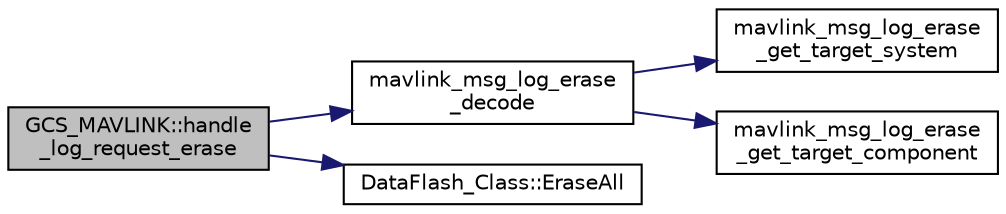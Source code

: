 digraph "GCS_MAVLINK::handle_log_request_erase"
{
 // INTERACTIVE_SVG=YES
  edge [fontname="Helvetica",fontsize="10",labelfontname="Helvetica",labelfontsize="10"];
  node [fontname="Helvetica",fontsize="10",shape=record];
  rankdir="LR";
  Node1 [label="GCS_MAVLINK::handle\l_log_request_erase",height=0.2,width=0.4,color="black", fillcolor="grey75", style="filled" fontcolor="black"];
  Node1 -> Node2 [color="midnightblue",fontsize="10",style="solid",fontname="Helvetica"];
  Node2 [label="mavlink_msg_log_erase\l_decode",height=0.2,width=0.4,color="black", fillcolor="white", style="filled",URL="$mavlink__msg__log__erase_8h.html#a1c511819bca66a24e5b66df15d265649",tooltip="Decode a log_erase message into a struct. "];
  Node2 -> Node3 [color="midnightblue",fontsize="10",style="solid",fontname="Helvetica"];
  Node3 [label="mavlink_msg_log_erase\l_get_target_system",height=0.2,width=0.4,color="black", fillcolor="white", style="filled",URL="$mavlink__msg__log__erase_8h.html#a9ceb78d6683be034e40df6778bf5548f",tooltip="Send a log_erase message. "];
  Node2 -> Node4 [color="midnightblue",fontsize="10",style="solid",fontname="Helvetica"];
  Node4 [label="mavlink_msg_log_erase\l_get_target_component",height=0.2,width=0.4,color="black", fillcolor="white", style="filled",URL="$mavlink__msg__log__erase_8h.html#ad4e2e408568343966f459f19191e488a",tooltip="Get field target_component from log_erase message. "];
  Node1 -> Node5 [color="midnightblue",fontsize="10",style="solid",fontname="Helvetica"];
  Node5 [label="DataFlash_Class::EraseAll",height=0.2,width=0.4,color="black", fillcolor="white", style="filled",URL="$classDataFlash__Class.html#a8e4f6c9fc9e78712f446b94ffaa9cc69"];
}
